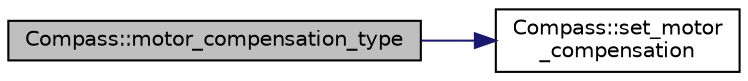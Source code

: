 digraph "Compass::motor_compensation_type"
{
 // INTERACTIVE_SVG=YES
  edge [fontname="Helvetica",fontsize="10",labelfontname="Helvetica",labelfontsize="10"];
  node [fontname="Helvetica",fontsize="10",shape=record];
  rankdir="LR";
  Node1 [label="Compass::motor_compensation_type",height=0.2,width=0.4,color="black", fillcolor="grey75", style="filled" fontcolor="black"];
  Node1 -> Node2 [color="midnightblue",fontsize="10",style="solid",fontname="Helvetica"];
  Node2 [label="Compass::set_motor\l_compensation",height=0.2,width=0.4,color="black", fillcolor="white", style="filled",URL="$classCompass.html#a307ba851d14fd2ac3b655227812f6b4d"];
}

